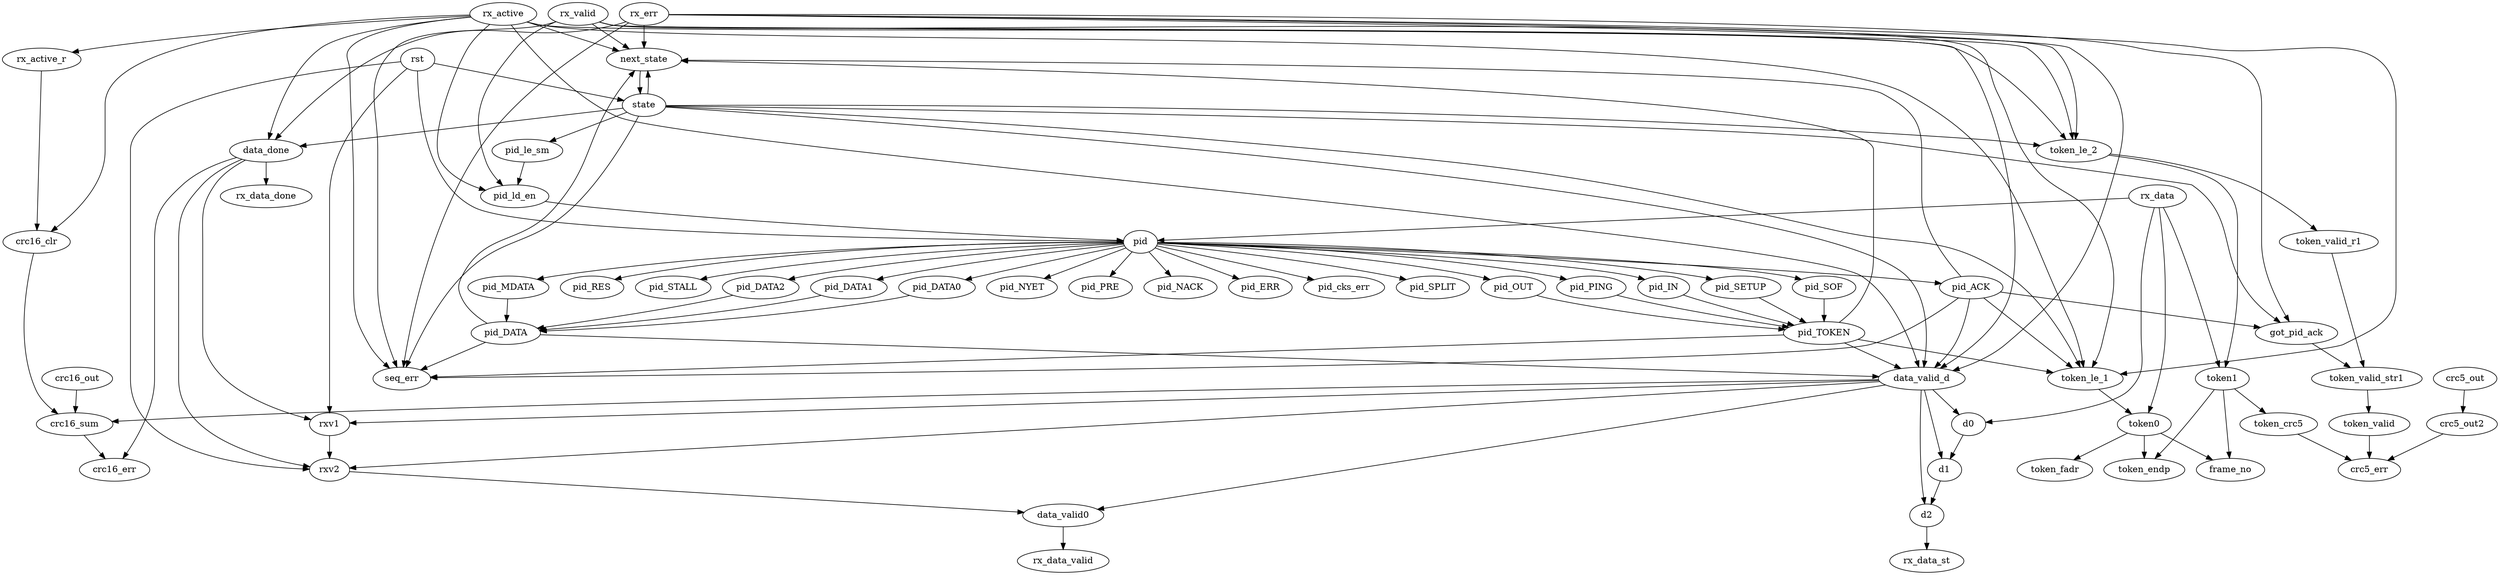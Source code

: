 strict digraph "" {
	rx_err -> got_pid_ack	 [weight=1.0];
	rx_err -> token_le_1	 [weight=2.0];
	rx_err -> token_le_2	 [weight=1.0];
	rx_err -> data_valid_d	 [weight=4.0];
	rx_err -> seq_err	 [weight=8.0];
	rx_err -> next_state	 [weight=14.0];
	rx_err -> data_done	 [weight=1.0];
	pid_SOF -> pid_TOKEN	 [weight=1.0];
	pid_MDATA -> pid_DATA	 [weight=1.0];
	token_valid -> crc5_err	 [weight=1.0];
	got_pid_ack -> token_valid_str1	 [weight=1.0];
	pid_OUT -> pid_TOKEN	 [weight=1.0];
	crc5_out -> crc5_out2	 [weight=1.0];
	pid -> pid_SOF	 [weight=1.0];
	pid -> pid_MDATA	 [weight=1.0];
	pid -> pid_OUT	 [weight=1.0];
	pid -> pid_DATA2	 [weight=1.0];
	pid -> pid_DATA1	 [weight=1.0];
	pid -> pid_PING	 [weight=1.0];
	pid -> pid_RES	 [weight=1.0];
	pid -> pid_IN	 [weight=1.0];
	pid -> pid_STALL	 [weight=1.0];
	pid -> pid_NYET	 [weight=1.0];
	pid -> pid_PRE	 [weight=1.0];
	pid -> pid_NACK	 [weight=1.0];
	pid -> pid_ERR	 [weight=1.0];
	pid -> pid_cks_err	 [weight=1.0];
	pid -> pid_DATA0	 [weight=1.0];
	pid -> pid_ACK	 [weight=1.0];
	pid -> pid_SPLIT	 [weight=1.0];
	pid -> pid_SETUP	 [weight=1.0];
	pid_DATA2 -> pid_DATA	 [weight=1.0];
	pid_DATA1 -> pid_DATA	 [weight=1.0];
	pid_TOKEN -> token_le_1	 [weight=1.0];
	pid_TOKEN -> data_valid_d	 [weight=1.0];
	pid_TOKEN -> seq_err	 [weight=2.0];
	pid_TOKEN -> next_state	 [weight=4.0];
	pid_PING -> pid_TOKEN	 [weight=1.0];
	token0 -> token_endp	 [weight=1.0];
	token0 -> frame_no	 [weight=1.0];
	token0 -> token_fadr	 [weight=1.0];
	pid_IN -> pid_TOKEN	 [weight=1.0];
	crc16_clr -> crc16_sum	 [weight=2.0];
	token_le_1 -> token0	 [weight=1.0];
	pid_DATA -> data_valid_d	 [weight=1.0];
	pid_DATA -> seq_err	 [weight=2.0];
	pid_DATA -> next_state	 [weight=3.0];
	d2 -> rx_data_st	 [weight=1.0];
	token_le_2 -> token1	 [weight=1.0];
	token_le_2 -> token_valid_r1	 [weight=1.0];
	data_valid_d -> d2	 [weight=1.0];
	data_valid_d -> d1	 [weight=1.0];
	data_valid_d -> rxv2	 [weight=2.0];
	data_valid_d -> d0	 [weight=1.0];
	data_valid_d -> data_valid0	 [weight=1.0];
	data_valid_d -> rxv1	 [weight=2.0];
	data_valid_d -> crc16_sum	 [weight=1.0];
	d1 -> d2	 [weight=1.0];
	rxv2 -> data_valid0	 [weight=1.0];
	crc16_out -> crc16_sum	 [weight=1.0];
	rst -> pid	 [weight=2.0];
	rst -> rxv2	 [weight=3.0];
	rst -> state	 [weight=2.0];
	rst -> rxv1	 [weight=3.0];
	state -> got_pid_ack	 [weight=1.0];
	state -> token_le_1	 [weight=1.0];
	state -> token_le_2	 [weight=1.0];
	state -> data_valid_d	 [weight=2.0];
	state -> seq_err	 [weight=2.0];
	state -> next_state	 [weight=9.0];
	state -> data_done	 [weight=1.0];
	state -> pid_le_sm	 [weight=1.0];
	d0 -> d1	 [weight=1.0];
	token1 -> token_endp	 [weight=1.0];
	token1 -> frame_no	 [weight=1.0];
	token1 -> token_crc5	 [weight=1.0];
	data_valid0 -> rx_data_valid	 [weight=1.0];
	rx_active -> crc16_clr	 [weight=1.0];
	rx_active -> token_le_1	 [weight=1.0];
	rx_active -> token_le_2	 [weight=1.0];
	rx_active -> data_valid_d	 [weight=3.0];
	rx_active -> seq_err	 [weight=5.0];
	rx_active -> rx_active_r	 [weight=1.0];
	rx_active -> next_state	 [weight=15.0];
	rx_active -> data_done	 [weight=1.0];
	rx_active -> pid_ld_en	 [weight=1.0];
	crc5_out2 -> crc5_err	 [weight=1.0];
	rxv1 -> rxv2	 [weight=2.0];
	rx_data -> pid	 [weight=1.0];
	rx_data -> token0	 [weight=1.0];
	rx_data -> d0	 [weight=1.0];
	rx_data -> token1	 [weight=1.0];
	rx_active_r -> crc16_clr	 [weight=1.0];
	crc16_sum -> crc16_err	 [weight=1.0];
	token_valid_str1 -> token_valid	 [weight=1.0];
	pid_DATA0 -> pid_DATA	 [weight=1.0];
	pid_ACK -> got_pid_ack	 [weight=1.0];
	pid_ACK -> token_le_1	 [weight=1.0];
	pid_ACK -> data_valid_d	 [weight=1.0];
	pid_ACK -> seq_err	 [weight=1.0];
	pid_ACK -> next_state	 [weight=4.0];
	next_state -> state	 [weight=1.0];
	rx_valid -> token_le_1	 [weight=1.0];
	rx_valid -> token_le_2	 [weight=1.0];
	rx_valid -> data_valid_d	 [weight=3.0];
	rx_valid -> seq_err	 [weight=4.0];
	rx_valid -> next_state	 [weight=9.0];
	rx_valid -> pid_ld_en	 [weight=1.0];
	token_crc5 -> crc5_err	 [weight=1.0];
	token_valid_r1 -> token_valid_str1	 [weight=1.0];
	data_done -> rxv2	 [weight=1.0];
	data_done -> crc16_err	 [weight=1.0];
	data_done -> rxv1	 [weight=1.0];
	data_done -> rx_data_done	 [weight=1.0];
	pid_SETUP -> pid_TOKEN	 [weight=1.0];
	pid_le_sm -> pid_ld_en	 [weight=1.0];
	pid_ld_en -> pid	 [weight=1.0];
}
